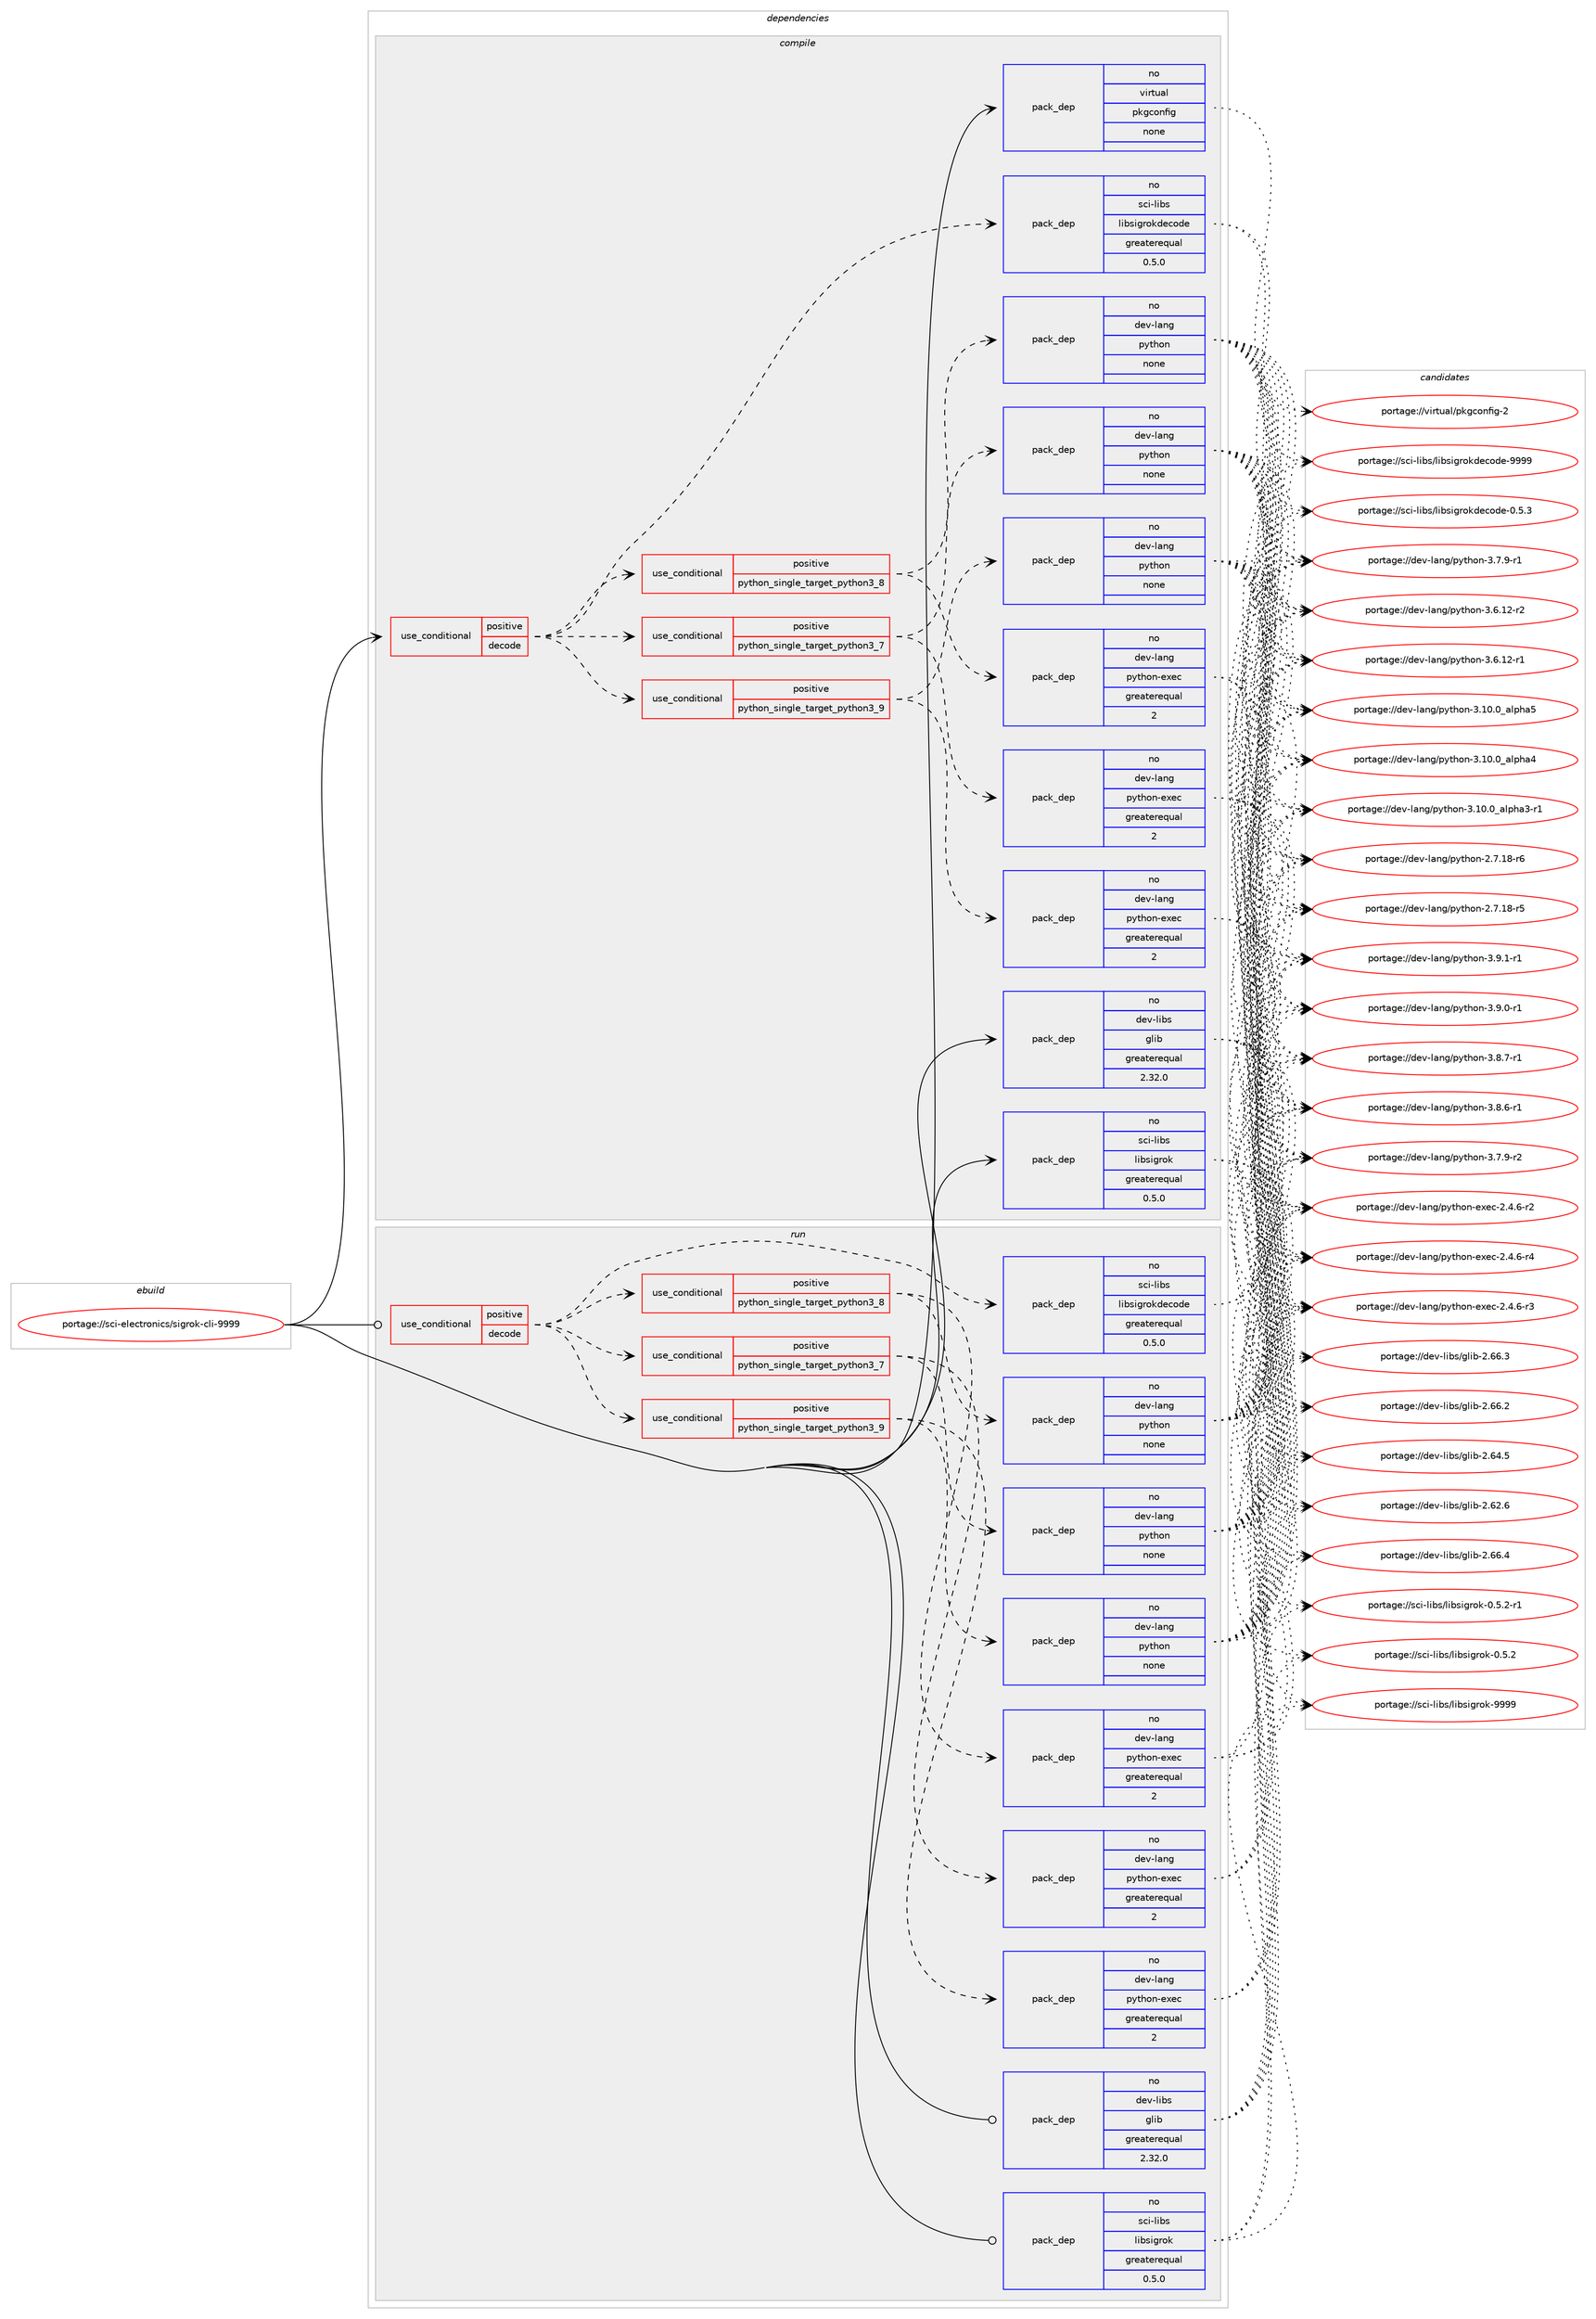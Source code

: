 digraph prolog {

# *************
# Graph options
# *************

newrank=true;
concentrate=true;
compound=true;
graph [rankdir=LR,fontname=Helvetica,fontsize=10,ranksep=1.5];#, ranksep=2.5, nodesep=0.2];
edge  [arrowhead=vee];
node  [fontname=Helvetica,fontsize=10];

# **********
# The ebuild
# **********

subgraph cluster_leftcol {
color=gray;
rank=same;
label=<<i>ebuild</i>>;
id [label="portage://sci-electronics/sigrok-cli-9999", color=red, width=4, href="../sci-electronics/sigrok-cli-9999.svg"];
}

# ****************
# The dependencies
# ****************

subgraph cluster_midcol {
color=gray;
label=<<i>dependencies</i>>;
subgraph cluster_compile {
fillcolor="#eeeeee";
style=filled;
label=<<i>compile</i>>;
subgraph cond4610 {
dependency14470 [label=<<TABLE BORDER="0" CELLBORDER="1" CELLSPACING="0" CELLPADDING="4"><TR><TD ROWSPAN="3" CELLPADDING="10">use_conditional</TD></TR><TR><TD>positive</TD></TR><TR><TD>decode</TD></TR></TABLE>>, shape=none, color=red];
subgraph pack9734 {
dependency14471 [label=<<TABLE BORDER="0" CELLBORDER="1" CELLSPACING="0" CELLPADDING="4" WIDTH="220"><TR><TD ROWSPAN="6" CELLPADDING="30">pack_dep</TD></TR><TR><TD WIDTH="110">no</TD></TR><TR><TD>sci-libs</TD></TR><TR><TD>libsigrokdecode</TD></TR><TR><TD>greaterequal</TD></TR><TR><TD>0.5.0</TD></TR></TABLE>>, shape=none, color=blue];
}
dependency14470:e -> dependency14471:w [weight=20,style="dashed",arrowhead="vee"];
subgraph cond4611 {
dependency14472 [label=<<TABLE BORDER="0" CELLBORDER="1" CELLSPACING="0" CELLPADDING="4"><TR><TD ROWSPAN="3" CELLPADDING="10">use_conditional</TD></TR><TR><TD>positive</TD></TR><TR><TD>python_single_target_python3_7</TD></TR></TABLE>>, shape=none, color=red];
subgraph pack9735 {
dependency14473 [label=<<TABLE BORDER="0" CELLBORDER="1" CELLSPACING="0" CELLPADDING="4" WIDTH="220"><TR><TD ROWSPAN="6" CELLPADDING="30">pack_dep</TD></TR><TR><TD WIDTH="110">no</TD></TR><TR><TD>dev-lang</TD></TR><TR><TD>python</TD></TR><TR><TD>none</TD></TR><TR><TD></TD></TR></TABLE>>, shape=none, color=blue];
}
dependency14472:e -> dependency14473:w [weight=20,style="dashed",arrowhead="vee"];
subgraph pack9736 {
dependency14474 [label=<<TABLE BORDER="0" CELLBORDER="1" CELLSPACING="0" CELLPADDING="4" WIDTH="220"><TR><TD ROWSPAN="6" CELLPADDING="30">pack_dep</TD></TR><TR><TD WIDTH="110">no</TD></TR><TR><TD>dev-lang</TD></TR><TR><TD>python-exec</TD></TR><TR><TD>greaterequal</TD></TR><TR><TD>2</TD></TR></TABLE>>, shape=none, color=blue];
}
dependency14472:e -> dependency14474:w [weight=20,style="dashed",arrowhead="vee"];
}
dependency14470:e -> dependency14472:w [weight=20,style="dashed",arrowhead="vee"];
subgraph cond4612 {
dependency14475 [label=<<TABLE BORDER="0" CELLBORDER="1" CELLSPACING="0" CELLPADDING="4"><TR><TD ROWSPAN="3" CELLPADDING="10">use_conditional</TD></TR><TR><TD>positive</TD></TR><TR><TD>python_single_target_python3_8</TD></TR></TABLE>>, shape=none, color=red];
subgraph pack9737 {
dependency14476 [label=<<TABLE BORDER="0" CELLBORDER="1" CELLSPACING="0" CELLPADDING="4" WIDTH="220"><TR><TD ROWSPAN="6" CELLPADDING="30">pack_dep</TD></TR><TR><TD WIDTH="110">no</TD></TR><TR><TD>dev-lang</TD></TR><TR><TD>python</TD></TR><TR><TD>none</TD></TR><TR><TD></TD></TR></TABLE>>, shape=none, color=blue];
}
dependency14475:e -> dependency14476:w [weight=20,style="dashed",arrowhead="vee"];
subgraph pack9738 {
dependency14477 [label=<<TABLE BORDER="0" CELLBORDER="1" CELLSPACING="0" CELLPADDING="4" WIDTH="220"><TR><TD ROWSPAN="6" CELLPADDING="30">pack_dep</TD></TR><TR><TD WIDTH="110">no</TD></TR><TR><TD>dev-lang</TD></TR><TR><TD>python-exec</TD></TR><TR><TD>greaterequal</TD></TR><TR><TD>2</TD></TR></TABLE>>, shape=none, color=blue];
}
dependency14475:e -> dependency14477:w [weight=20,style="dashed",arrowhead="vee"];
}
dependency14470:e -> dependency14475:w [weight=20,style="dashed",arrowhead="vee"];
subgraph cond4613 {
dependency14478 [label=<<TABLE BORDER="0" CELLBORDER="1" CELLSPACING="0" CELLPADDING="4"><TR><TD ROWSPAN="3" CELLPADDING="10">use_conditional</TD></TR><TR><TD>positive</TD></TR><TR><TD>python_single_target_python3_9</TD></TR></TABLE>>, shape=none, color=red];
subgraph pack9739 {
dependency14479 [label=<<TABLE BORDER="0" CELLBORDER="1" CELLSPACING="0" CELLPADDING="4" WIDTH="220"><TR><TD ROWSPAN="6" CELLPADDING="30">pack_dep</TD></TR><TR><TD WIDTH="110">no</TD></TR><TR><TD>dev-lang</TD></TR><TR><TD>python</TD></TR><TR><TD>none</TD></TR><TR><TD></TD></TR></TABLE>>, shape=none, color=blue];
}
dependency14478:e -> dependency14479:w [weight=20,style="dashed",arrowhead="vee"];
subgraph pack9740 {
dependency14480 [label=<<TABLE BORDER="0" CELLBORDER="1" CELLSPACING="0" CELLPADDING="4" WIDTH="220"><TR><TD ROWSPAN="6" CELLPADDING="30">pack_dep</TD></TR><TR><TD WIDTH="110">no</TD></TR><TR><TD>dev-lang</TD></TR><TR><TD>python-exec</TD></TR><TR><TD>greaterequal</TD></TR><TR><TD>2</TD></TR></TABLE>>, shape=none, color=blue];
}
dependency14478:e -> dependency14480:w [weight=20,style="dashed",arrowhead="vee"];
}
dependency14470:e -> dependency14478:w [weight=20,style="dashed",arrowhead="vee"];
}
id:e -> dependency14470:w [weight=20,style="solid",arrowhead="vee"];
subgraph pack9741 {
dependency14481 [label=<<TABLE BORDER="0" CELLBORDER="1" CELLSPACING="0" CELLPADDING="4" WIDTH="220"><TR><TD ROWSPAN="6" CELLPADDING="30">pack_dep</TD></TR><TR><TD WIDTH="110">no</TD></TR><TR><TD>dev-libs</TD></TR><TR><TD>glib</TD></TR><TR><TD>greaterequal</TD></TR><TR><TD>2.32.0</TD></TR></TABLE>>, shape=none, color=blue];
}
id:e -> dependency14481:w [weight=20,style="solid",arrowhead="vee"];
subgraph pack9742 {
dependency14482 [label=<<TABLE BORDER="0" CELLBORDER="1" CELLSPACING="0" CELLPADDING="4" WIDTH="220"><TR><TD ROWSPAN="6" CELLPADDING="30">pack_dep</TD></TR><TR><TD WIDTH="110">no</TD></TR><TR><TD>sci-libs</TD></TR><TR><TD>libsigrok</TD></TR><TR><TD>greaterequal</TD></TR><TR><TD>0.5.0</TD></TR></TABLE>>, shape=none, color=blue];
}
id:e -> dependency14482:w [weight=20,style="solid",arrowhead="vee"];
subgraph pack9743 {
dependency14483 [label=<<TABLE BORDER="0" CELLBORDER="1" CELLSPACING="0" CELLPADDING="4" WIDTH="220"><TR><TD ROWSPAN="6" CELLPADDING="30">pack_dep</TD></TR><TR><TD WIDTH="110">no</TD></TR><TR><TD>virtual</TD></TR><TR><TD>pkgconfig</TD></TR><TR><TD>none</TD></TR><TR><TD></TD></TR></TABLE>>, shape=none, color=blue];
}
id:e -> dependency14483:w [weight=20,style="solid",arrowhead="vee"];
}
subgraph cluster_compileandrun {
fillcolor="#eeeeee";
style=filled;
label=<<i>compile and run</i>>;
}
subgraph cluster_run {
fillcolor="#eeeeee";
style=filled;
label=<<i>run</i>>;
subgraph cond4614 {
dependency14484 [label=<<TABLE BORDER="0" CELLBORDER="1" CELLSPACING="0" CELLPADDING="4"><TR><TD ROWSPAN="3" CELLPADDING="10">use_conditional</TD></TR><TR><TD>positive</TD></TR><TR><TD>decode</TD></TR></TABLE>>, shape=none, color=red];
subgraph pack9744 {
dependency14485 [label=<<TABLE BORDER="0" CELLBORDER="1" CELLSPACING="0" CELLPADDING="4" WIDTH="220"><TR><TD ROWSPAN="6" CELLPADDING="30">pack_dep</TD></TR><TR><TD WIDTH="110">no</TD></TR><TR><TD>sci-libs</TD></TR><TR><TD>libsigrokdecode</TD></TR><TR><TD>greaterequal</TD></TR><TR><TD>0.5.0</TD></TR></TABLE>>, shape=none, color=blue];
}
dependency14484:e -> dependency14485:w [weight=20,style="dashed",arrowhead="vee"];
subgraph cond4615 {
dependency14486 [label=<<TABLE BORDER="0" CELLBORDER="1" CELLSPACING="0" CELLPADDING="4"><TR><TD ROWSPAN="3" CELLPADDING="10">use_conditional</TD></TR><TR><TD>positive</TD></TR><TR><TD>python_single_target_python3_7</TD></TR></TABLE>>, shape=none, color=red];
subgraph pack9745 {
dependency14487 [label=<<TABLE BORDER="0" CELLBORDER="1" CELLSPACING="0" CELLPADDING="4" WIDTH="220"><TR><TD ROWSPAN="6" CELLPADDING="30">pack_dep</TD></TR><TR><TD WIDTH="110">no</TD></TR><TR><TD>dev-lang</TD></TR><TR><TD>python</TD></TR><TR><TD>none</TD></TR><TR><TD></TD></TR></TABLE>>, shape=none, color=blue];
}
dependency14486:e -> dependency14487:w [weight=20,style="dashed",arrowhead="vee"];
subgraph pack9746 {
dependency14488 [label=<<TABLE BORDER="0" CELLBORDER="1" CELLSPACING="0" CELLPADDING="4" WIDTH="220"><TR><TD ROWSPAN="6" CELLPADDING="30">pack_dep</TD></TR><TR><TD WIDTH="110">no</TD></TR><TR><TD>dev-lang</TD></TR><TR><TD>python-exec</TD></TR><TR><TD>greaterequal</TD></TR><TR><TD>2</TD></TR></TABLE>>, shape=none, color=blue];
}
dependency14486:e -> dependency14488:w [weight=20,style="dashed",arrowhead="vee"];
}
dependency14484:e -> dependency14486:w [weight=20,style="dashed",arrowhead="vee"];
subgraph cond4616 {
dependency14489 [label=<<TABLE BORDER="0" CELLBORDER="1" CELLSPACING="0" CELLPADDING="4"><TR><TD ROWSPAN="3" CELLPADDING="10">use_conditional</TD></TR><TR><TD>positive</TD></TR><TR><TD>python_single_target_python3_8</TD></TR></TABLE>>, shape=none, color=red];
subgraph pack9747 {
dependency14490 [label=<<TABLE BORDER="0" CELLBORDER="1" CELLSPACING="0" CELLPADDING="4" WIDTH="220"><TR><TD ROWSPAN="6" CELLPADDING="30">pack_dep</TD></TR><TR><TD WIDTH="110">no</TD></TR><TR><TD>dev-lang</TD></TR><TR><TD>python</TD></TR><TR><TD>none</TD></TR><TR><TD></TD></TR></TABLE>>, shape=none, color=blue];
}
dependency14489:e -> dependency14490:w [weight=20,style="dashed",arrowhead="vee"];
subgraph pack9748 {
dependency14491 [label=<<TABLE BORDER="0" CELLBORDER="1" CELLSPACING="0" CELLPADDING="4" WIDTH="220"><TR><TD ROWSPAN="6" CELLPADDING="30">pack_dep</TD></TR><TR><TD WIDTH="110">no</TD></TR><TR><TD>dev-lang</TD></TR><TR><TD>python-exec</TD></TR><TR><TD>greaterequal</TD></TR><TR><TD>2</TD></TR></TABLE>>, shape=none, color=blue];
}
dependency14489:e -> dependency14491:w [weight=20,style="dashed",arrowhead="vee"];
}
dependency14484:e -> dependency14489:w [weight=20,style="dashed",arrowhead="vee"];
subgraph cond4617 {
dependency14492 [label=<<TABLE BORDER="0" CELLBORDER="1" CELLSPACING="0" CELLPADDING="4"><TR><TD ROWSPAN="3" CELLPADDING="10">use_conditional</TD></TR><TR><TD>positive</TD></TR><TR><TD>python_single_target_python3_9</TD></TR></TABLE>>, shape=none, color=red];
subgraph pack9749 {
dependency14493 [label=<<TABLE BORDER="0" CELLBORDER="1" CELLSPACING="0" CELLPADDING="4" WIDTH="220"><TR><TD ROWSPAN="6" CELLPADDING="30">pack_dep</TD></TR><TR><TD WIDTH="110">no</TD></TR><TR><TD>dev-lang</TD></TR><TR><TD>python</TD></TR><TR><TD>none</TD></TR><TR><TD></TD></TR></TABLE>>, shape=none, color=blue];
}
dependency14492:e -> dependency14493:w [weight=20,style="dashed",arrowhead="vee"];
subgraph pack9750 {
dependency14494 [label=<<TABLE BORDER="0" CELLBORDER="1" CELLSPACING="0" CELLPADDING="4" WIDTH="220"><TR><TD ROWSPAN="6" CELLPADDING="30">pack_dep</TD></TR><TR><TD WIDTH="110">no</TD></TR><TR><TD>dev-lang</TD></TR><TR><TD>python-exec</TD></TR><TR><TD>greaterequal</TD></TR><TR><TD>2</TD></TR></TABLE>>, shape=none, color=blue];
}
dependency14492:e -> dependency14494:w [weight=20,style="dashed",arrowhead="vee"];
}
dependency14484:e -> dependency14492:w [weight=20,style="dashed",arrowhead="vee"];
}
id:e -> dependency14484:w [weight=20,style="solid",arrowhead="odot"];
subgraph pack9751 {
dependency14495 [label=<<TABLE BORDER="0" CELLBORDER="1" CELLSPACING="0" CELLPADDING="4" WIDTH="220"><TR><TD ROWSPAN="6" CELLPADDING="30">pack_dep</TD></TR><TR><TD WIDTH="110">no</TD></TR><TR><TD>dev-libs</TD></TR><TR><TD>glib</TD></TR><TR><TD>greaterequal</TD></TR><TR><TD>2.32.0</TD></TR></TABLE>>, shape=none, color=blue];
}
id:e -> dependency14495:w [weight=20,style="solid",arrowhead="odot"];
subgraph pack9752 {
dependency14496 [label=<<TABLE BORDER="0" CELLBORDER="1" CELLSPACING="0" CELLPADDING="4" WIDTH="220"><TR><TD ROWSPAN="6" CELLPADDING="30">pack_dep</TD></TR><TR><TD WIDTH="110">no</TD></TR><TR><TD>sci-libs</TD></TR><TR><TD>libsigrok</TD></TR><TR><TD>greaterequal</TD></TR><TR><TD>0.5.0</TD></TR></TABLE>>, shape=none, color=blue];
}
id:e -> dependency14496:w [weight=20,style="solid",arrowhead="odot"];
}
}

# **************
# The candidates
# **************

subgraph cluster_choices {
rank=same;
color=gray;
label=<<i>candidates</i>>;

subgraph choice9734 {
color=black;
nodesep=1;
choice1159910545108105981154710810598115105103114111107100101991111001014557575757 [label="portage://sci-libs/libsigrokdecode-9999", color=red, width=4,href="../sci-libs/libsigrokdecode-9999.svg"];
choice115991054510810598115471081059811510510311411110710010199111100101454846534651 [label="portage://sci-libs/libsigrokdecode-0.5.3", color=red, width=4,href="../sci-libs/libsigrokdecode-0.5.3.svg"];
dependency14471:e -> choice1159910545108105981154710810598115105103114111107100101991111001014557575757:w [style=dotted,weight="100"];
dependency14471:e -> choice115991054510810598115471081059811510510311411110710010199111100101454846534651:w [style=dotted,weight="100"];
}
subgraph choice9735 {
color=black;
nodesep=1;
choice1001011184510897110103471121211161041111104551465746494511449 [label="portage://dev-lang/python-3.9.1-r1", color=red, width=4,href="../dev-lang/python-3.9.1-r1.svg"];
choice1001011184510897110103471121211161041111104551465746484511449 [label="portage://dev-lang/python-3.9.0-r1", color=red, width=4,href="../dev-lang/python-3.9.0-r1.svg"];
choice1001011184510897110103471121211161041111104551465646554511449 [label="portage://dev-lang/python-3.8.7-r1", color=red, width=4,href="../dev-lang/python-3.8.7-r1.svg"];
choice1001011184510897110103471121211161041111104551465646544511449 [label="portage://dev-lang/python-3.8.6-r1", color=red, width=4,href="../dev-lang/python-3.8.6-r1.svg"];
choice1001011184510897110103471121211161041111104551465546574511450 [label="portage://dev-lang/python-3.7.9-r2", color=red, width=4,href="../dev-lang/python-3.7.9-r2.svg"];
choice1001011184510897110103471121211161041111104551465546574511449 [label="portage://dev-lang/python-3.7.9-r1", color=red, width=4,href="../dev-lang/python-3.7.9-r1.svg"];
choice100101118451089711010347112121116104111110455146544649504511450 [label="portage://dev-lang/python-3.6.12-r2", color=red, width=4,href="../dev-lang/python-3.6.12-r2.svg"];
choice100101118451089711010347112121116104111110455146544649504511449 [label="portage://dev-lang/python-3.6.12-r1", color=red, width=4,href="../dev-lang/python-3.6.12-r1.svg"];
choice1001011184510897110103471121211161041111104551464948464895971081121049753 [label="portage://dev-lang/python-3.10.0_alpha5", color=red, width=4,href="../dev-lang/python-3.10.0_alpha5.svg"];
choice1001011184510897110103471121211161041111104551464948464895971081121049752 [label="portage://dev-lang/python-3.10.0_alpha4", color=red, width=4,href="../dev-lang/python-3.10.0_alpha4.svg"];
choice10010111845108971101034711212111610411111045514649484648959710811210497514511449 [label="portage://dev-lang/python-3.10.0_alpha3-r1", color=red, width=4,href="../dev-lang/python-3.10.0_alpha3-r1.svg"];
choice100101118451089711010347112121116104111110455046554649564511454 [label="portage://dev-lang/python-2.7.18-r6", color=red, width=4,href="../dev-lang/python-2.7.18-r6.svg"];
choice100101118451089711010347112121116104111110455046554649564511453 [label="portage://dev-lang/python-2.7.18-r5", color=red, width=4,href="../dev-lang/python-2.7.18-r5.svg"];
dependency14473:e -> choice1001011184510897110103471121211161041111104551465746494511449:w [style=dotted,weight="100"];
dependency14473:e -> choice1001011184510897110103471121211161041111104551465746484511449:w [style=dotted,weight="100"];
dependency14473:e -> choice1001011184510897110103471121211161041111104551465646554511449:w [style=dotted,weight="100"];
dependency14473:e -> choice1001011184510897110103471121211161041111104551465646544511449:w [style=dotted,weight="100"];
dependency14473:e -> choice1001011184510897110103471121211161041111104551465546574511450:w [style=dotted,weight="100"];
dependency14473:e -> choice1001011184510897110103471121211161041111104551465546574511449:w [style=dotted,weight="100"];
dependency14473:e -> choice100101118451089711010347112121116104111110455146544649504511450:w [style=dotted,weight="100"];
dependency14473:e -> choice100101118451089711010347112121116104111110455146544649504511449:w [style=dotted,weight="100"];
dependency14473:e -> choice1001011184510897110103471121211161041111104551464948464895971081121049753:w [style=dotted,weight="100"];
dependency14473:e -> choice1001011184510897110103471121211161041111104551464948464895971081121049752:w [style=dotted,weight="100"];
dependency14473:e -> choice10010111845108971101034711212111610411111045514649484648959710811210497514511449:w [style=dotted,weight="100"];
dependency14473:e -> choice100101118451089711010347112121116104111110455046554649564511454:w [style=dotted,weight="100"];
dependency14473:e -> choice100101118451089711010347112121116104111110455046554649564511453:w [style=dotted,weight="100"];
}
subgraph choice9736 {
color=black;
nodesep=1;
choice10010111845108971101034711212111610411111045101120101994550465246544511452 [label="portage://dev-lang/python-exec-2.4.6-r4", color=red, width=4,href="../dev-lang/python-exec-2.4.6-r4.svg"];
choice10010111845108971101034711212111610411111045101120101994550465246544511451 [label="portage://dev-lang/python-exec-2.4.6-r3", color=red, width=4,href="../dev-lang/python-exec-2.4.6-r3.svg"];
choice10010111845108971101034711212111610411111045101120101994550465246544511450 [label="portage://dev-lang/python-exec-2.4.6-r2", color=red, width=4,href="../dev-lang/python-exec-2.4.6-r2.svg"];
dependency14474:e -> choice10010111845108971101034711212111610411111045101120101994550465246544511452:w [style=dotted,weight="100"];
dependency14474:e -> choice10010111845108971101034711212111610411111045101120101994550465246544511451:w [style=dotted,weight="100"];
dependency14474:e -> choice10010111845108971101034711212111610411111045101120101994550465246544511450:w [style=dotted,weight="100"];
}
subgraph choice9737 {
color=black;
nodesep=1;
choice1001011184510897110103471121211161041111104551465746494511449 [label="portage://dev-lang/python-3.9.1-r1", color=red, width=4,href="../dev-lang/python-3.9.1-r1.svg"];
choice1001011184510897110103471121211161041111104551465746484511449 [label="portage://dev-lang/python-3.9.0-r1", color=red, width=4,href="../dev-lang/python-3.9.0-r1.svg"];
choice1001011184510897110103471121211161041111104551465646554511449 [label="portage://dev-lang/python-3.8.7-r1", color=red, width=4,href="../dev-lang/python-3.8.7-r1.svg"];
choice1001011184510897110103471121211161041111104551465646544511449 [label="portage://dev-lang/python-3.8.6-r1", color=red, width=4,href="../dev-lang/python-3.8.6-r1.svg"];
choice1001011184510897110103471121211161041111104551465546574511450 [label="portage://dev-lang/python-3.7.9-r2", color=red, width=4,href="../dev-lang/python-3.7.9-r2.svg"];
choice1001011184510897110103471121211161041111104551465546574511449 [label="portage://dev-lang/python-3.7.9-r1", color=red, width=4,href="../dev-lang/python-3.7.9-r1.svg"];
choice100101118451089711010347112121116104111110455146544649504511450 [label="portage://dev-lang/python-3.6.12-r2", color=red, width=4,href="../dev-lang/python-3.6.12-r2.svg"];
choice100101118451089711010347112121116104111110455146544649504511449 [label="portage://dev-lang/python-3.6.12-r1", color=red, width=4,href="../dev-lang/python-3.6.12-r1.svg"];
choice1001011184510897110103471121211161041111104551464948464895971081121049753 [label="portage://dev-lang/python-3.10.0_alpha5", color=red, width=4,href="../dev-lang/python-3.10.0_alpha5.svg"];
choice1001011184510897110103471121211161041111104551464948464895971081121049752 [label="portage://dev-lang/python-3.10.0_alpha4", color=red, width=4,href="../dev-lang/python-3.10.0_alpha4.svg"];
choice10010111845108971101034711212111610411111045514649484648959710811210497514511449 [label="portage://dev-lang/python-3.10.0_alpha3-r1", color=red, width=4,href="../dev-lang/python-3.10.0_alpha3-r1.svg"];
choice100101118451089711010347112121116104111110455046554649564511454 [label="portage://dev-lang/python-2.7.18-r6", color=red, width=4,href="../dev-lang/python-2.7.18-r6.svg"];
choice100101118451089711010347112121116104111110455046554649564511453 [label="portage://dev-lang/python-2.7.18-r5", color=red, width=4,href="../dev-lang/python-2.7.18-r5.svg"];
dependency14476:e -> choice1001011184510897110103471121211161041111104551465746494511449:w [style=dotted,weight="100"];
dependency14476:e -> choice1001011184510897110103471121211161041111104551465746484511449:w [style=dotted,weight="100"];
dependency14476:e -> choice1001011184510897110103471121211161041111104551465646554511449:w [style=dotted,weight="100"];
dependency14476:e -> choice1001011184510897110103471121211161041111104551465646544511449:w [style=dotted,weight="100"];
dependency14476:e -> choice1001011184510897110103471121211161041111104551465546574511450:w [style=dotted,weight="100"];
dependency14476:e -> choice1001011184510897110103471121211161041111104551465546574511449:w [style=dotted,weight="100"];
dependency14476:e -> choice100101118451089711010347112121116104111110455146544649504511450:w [style=dotted,weight="100"];
dependency14476:e -> choice100101118451089711010347112121116104111110455146544649504511449:w [style=dotted,weight="100"];
dependency14476:e -> choice1001011184510897110103471121211161041111104551464948464895971081121049753:w [style=dotted,weight="100"];
dependency14476:e -> choice1001011184510897110103471121211161041111104551464948464895971081121049752:w [style=dotted,weight="100"];
dependency14476:e -> choice10010111845108971101034711212111610411111045514649484648959710811210497514511449:w [style=dotted,weight="100"];
dependency14476:e -> choice100101118451089711010347112121116104111110455046554649564511454:w [style=dotted,weight="100"];
dependency14476:e -> choice100101118451089711010347112121116104111110455046554649564511453:w [style=dotted,weight="100"];
}
subgraph choice9738 {
color=black;
nodesep=1;
choice10010111845108971101034711212111610411111045101120101994550465246544511452 [label="portage://dev-lang/python-exec-2.4.6-r4", color=red, width=4,href="../dev-lang/python-exec-2.4.6-r4.svg"];
choice10010111845108971101034711212111610411111045101120101994550465246544511451 [label="portage://dev-lang/python-exec-2.4.6-r3", color=red, width=4,href="../dev-lang/python-exec-2.4.6-r3.svg"];
choice10010111845108971101034711212111610411111045101120101994550465246544511450 [label="portage://dev-lang/python-exec-2.4.6-r2", color=red, width=4,href="../dev-lang/python-exec-2.4.6-r2.svg"];
dependency14477:e -> choice10010111845108971101034711212111610411111045101120101994550465246544511452:w [style=dotted,weight="100"];
dependency14477:e -> choice10010111845108971101034711212111610411111045101120101994550465246544511451:w [style=dotted,weight="100"];
dependency14477:e -> choice10010111845108971101034711212111610411111045101120101994550465246544511450:w [style=dotted,weight="100"];
}
subgraph choice9739 {
color=black;
nodesep=1;
choice1001011184510897110103471121211161041111104551465746494511449 [label="portage://dev-lang/python-3.9.1-r1", color=red, width=4,href="../dev-lang/python-3.9.1-r1.svg"];
choice1001011184510897110103471121211161041111104551465746484511449 [label="portage://dev-lang/python-3.9.0-r1", color=red, width=4,href="../dev-lang/python-3.9.0-r1.svg"];
choice1001011184510897110103471121211161041111104551465646554511449 [label="portage://dev-lang/python-3.8.7-r1", color=red, width=4,href="../dev-lang/python-3.8.7-r1.svg"];
choice1001011184510897110103471121211161041111104551465646544511449 [label="portage://dev-lang/python-3.8.6-r1", color=red, width=4,href="../dev-lang/python-3.8.6-r1.svg"];
choice1001011184510897110103471121211161041111104551465546574511450 [label="portage://dev-lang/python-3.7.9-r2", color=red, width=4,href="../dev-lang/python-3.7.9-r2.svg"];
choice1001011184510897110103471121211161041111104551465546574511449 [label="portage://dev-lang/python-3.7.9-r1", color=red, width=4,href="../dev-lang/python-3.7.9-r1.svg"];
choice100101118451089711010347112121116104111110455146544649504511450 [label="portage://dev-lang/python-3.6.12-r2", color=red, width=4,href="../dev-lang/python-3.6.12-r2.svg"];
choice100101118451089711010347112121116104111110455146544649504511449 [label="portage://dev-lang/python-3.6.12-r1", color=red, width=4,href="../dev-lang/python-3.6.12-r1.svg"];
choice1001011184510897110103471121211161041111104551464948464895971081121049753 [label="portage://dev-lang/python-3.10.0_alpha5", color=red, width=4,href="../dev-lang/python-3.10.0_alpha5.svg"];
choice1001011184510897110103471121211161041111104551464948464895971081121049752 [label="portage://dev-lang/python-3.10.0_alpha4", color=red, width=4,href="../dev-lang/python-3.10.0_alpha4.svg"];
choice10010111845108971101034711212111610411111045514649484648959710811210497514511449 [label="portage://dev-lang/python-3.10.0_alpha3-r1", color=red, width=4,href="../dev-lang/python-3.10.0_alpha3-r1.svg"];
choice100101118451089711010347112121116104111110455046554649564511454 [label="portage://dev-lang/python-2.7.18-r6", color=red, width=4,href="../dev-lang/python-2.7.18-r6.svg"];
choice100101118451089711010347112121116104111110455046554649564511453 [label="portage://dev-lang/python-2.7.18-r5", color=red, width=4,href="../dev-lang/python-2.7.18-r5.svg"];
dependency14479:e -> choice1001011184510897110103471121211161041111104551465746494511449:w [style=dotted,weight="100"];
dependency14479:e -> choice1001011184510897110103471121211161041111104551465746484511449:w [style=dotted,weight="100"];
dependency14479:e -> choice1001011184510897110103471121211161041111104551465646554511449:w [style=dotted,weight="100"];
dependency14479:e -> choice1001011184510897110103471121211161041111104551465646544511449:w [style=dotted,weight="100"];
dependency14479:e -> choice1001011184510897110103471121211161041111104551465546574511450:w [style=dotted,weight="100"];
dependency14479:e -> choice1001011184510897110103471121211161041111104551465546574511449:w [style=dotted,weight="100"];
dependency14479:e -> choice100101118451089711010347112121116104111110455146544649504511450:w [style=dotted,weight="100"];
dependency14479:e -> choice100101118451089711010347112121116104111110455146544649504511449:w [style=dotted,weight="100"];
dependency14479:e -> choice1001011184510897110103471121211161041111104551464948464895971081121049753:w [style=dotted,weight="100"];
dependency14479:e -> choice1001011184510897110103471121211161041111104551464948464895971081121049752:w [style=dotted,weight="100"];
dependency14479:e -> choice10010111845108971101034711212111610411111045514649484648959710811210497514511449:w [style=dotted,weight="100"];
dependency14479:e -> choice100101118451089711010347112121116104111110455046554649564511454:w [style=dotted,weight="100"];
dependency14479:e -> choice100101118451089711010347112121116104111110455046554649564511453:w [style=dotted,weight="100"];
}
subgraph choice9740 {
color=black;
nodesep=1;
choice10010111845108971101034711212111610411111045101120101994550465246544511452 [label="portage://dev-lang/python-exec-2.4.6-r4", color=red, width=4,href="../dev-lang/python-exec-2.4.6-r4.svg"];
choice10010111845108971101034711212111610411111045101120101994550465246544511451 [label="portage://dev-lang/python-exec-2.4.6-r3", color=red, width=4,href="../dev-lang/python-exec-2.4.6-r3.svg"];
choice10010111845108971101034711212111610411111045101120101994550465246544511450 [label="portage://dev-lang/python-exec-2.4.6-r2", color=red, width=4,href="../dev-lang/python-exec-2.4.6-r2.svg"];
dependency14480:e -> choice10010111845108971101034711212111610411111045101120101994550465246544511452:w [style=dotted,weight="100"];
dependency14480:e -> choice10010111845108971101034711212111610411111045101120101994550465246544511451:w [style=dotted,weight="100"];
dependency14480:e -> choice10010111845108971101034711212111610411111045101120101994550465246544511450:w [style=dotted,weight="100"];
}
subgraph choice9741 {
color=black;
nodesep=1;
choice1001011184510810598115471031081059845504654544652 [label="portage://dev-libs/glib-2.66.4", color=red, width=4,href="../dev-libs/glib-2.66.4.svg"];
choice1001011184510810598115471031081059845504654544651 [label="portage://dev-libs/glib-2.66.3", color=red, width=4,href="../dev-libs/glib-2.66.3.svg"];
choice1001011184510810598115471031081059845504654544650 [label="portage://dev-libs/glib-2.66.2", color=red, width=4,href="../dev-libs/glib-2.66.2.svg"];
choice1001011184510810598115471031081059845504654524653 [label="portage://dev-libs/glib-2.64.5", color=red, width=4,href="../dev-libs/glib-2.64.5.svg"];
choice1001011184510810598115471031081059845504654504654 [label="portage://dev-libs/glib-2.62.6", color=red, width=4,href="../dev-libs/glib-2.62.6.svg"];
dependency14481:e -> choice1001011184510810598115471031081059845504654544652:w [style=dotted,weight="100"];
dependency14481:e -> choice1001011184510810598115471031081059845504654544651:w [style=dotted,weight="100"];
dependency14481:e -> choice1001011184510810598115471031081059845504654544650:w [style=dotted,weight="100"];
dependency14481:e -> choice1001011184510810598115471031081059845504654524653:w [style=dotted,weight="100"];
dependency14481:e -> choice1001011184510810598115471031081059845504654504654:w [style=dotted,weight="100"];
}
subgraph choice9742 {
color=black;
nodesep=1;
choice11599105451081059811547108105981151051031141111074557575757 [label="portage://sci-libs/libsigrok-9999", color=red, width=4,href="../sci-libs/libsigrok-9999.svg"];
choice11599105451081059811547108105981151051031141111074548465346504511449 [label="portage://sci-libs/libsigrok-0.5.2-r1", color=red, width=4,href="../sci-libs/libsigrok-0.5.2-r1.svg"];
choice1159910545108105981154710810598115105103114111107454846534650 [label="portage://sci-libs/libsigrok-0.5.2", color=red, width=4,href="../sci-libs/libsigrok-0.5.2.svg"];
dependency14482:e -> choice11599105451081059811547108105981151051031141111074557575757:w [style=dotted,weight="100"];
dependency14482:e -> choice11599105451081059811547108105981151051031141111074548465346504511449:w [style=dotted,weight="100"];
dependency14482:e -> choice1159910545108105981154710810598115105103114111107454846534650:w [style=dotted,weight="100"];
}
subgraph choice9743 {
color=black;
nodesep=1;
choice1181051141161179710847112107103991111101021051034550 [label="portage://virtual/pkgconfig-2", color=red, width=4,href="../virtual/pkgconfig-2.svg"];
dependency14483:e -> choice1181051141161179710847112107103991111101021051034550:w [style=dotted,weight="100"];
}
subgraph choice9744 {
color=black;
nodesep=1;
choice1159910545108105981154710810598115105103114111107100101991111001014557575757 [label="portage://sci-libs/libsigrokdecode-9999", color=red, width=4,href="../sci-libs/libsigrokdecode-9999.svg"];
choice115991054510810598115471081059811510510311411110710010199111100101454846534651 [label="portage://sci-libs/libsigrokdecode-0.5.3", color=red, width=4,href="../sci-libs/libsigrokdecode-0.5.3.svg"];
dependency14485:e -> choice1159910545108105981154710810598115105103114111107100101991111001014557575757:w [style=dotted,weight="100"];
dependency14485:e -> choice115991054510810598115471081059811510510311411110710010199111100101454846534651:w [style=dotted,weight="100"];
}
subgraph choice9745 {
color=black;
nodesep=1;
choice1001011184510897110103471121211161041111104551465746494511449 [label="portage://dev-lang/python-3.9.1-r1", color=red, width=4,href="../dev-lang/python-3.9.1-r1.svg"];
choice1001011184510897110103471121211161041111104551465746484511449 [label="portage://dev-lang/python-3.9.0-r1", color=red, width=4,href="../dev-lang/python-3.9.0-r1.svg"];
choice1001011184510897110103471121211161041111104551465646554511449 [label="portage://dev-lang/python-3.8.7-r1", color=red, width=4,href="../dev-lang/python-3.8.7-r1.svg"];
choice1001011184510897110103471121211161041111104551465646544511449 [label="portage://dev-lang/python-3.8.6-r1", color=red, width=4,href="../dev-lang/python-3.8.6-r1.svg"];
choice1001011184510897110103471121211161041111104551465546574511450 [label="portage://dev-lang/python-3.7.9-r2", color=red, width=4,href="../dev-lang/python-3.7.9-r2.svg"];
choice1001011184510897110103471121211161041111104551465546574511449 [label="portage://dev-lang/python-3.7.9-r1", color=red, width=4,href="../dev-lang/python-3.7.9-r1.svg"];
choice100101118451089711010347112121116104111110455146544649504511450 [label="portage://dev-lang/python-3.6.12-r2", color=red, width=4,href="../dev-lang/python-3.6.12-r2.svg"];
choice100101118451089711010347112121116104111110455146544649504511449 [label="portage://dev-lang/python-3.6.12-r1", color=red, width=4,href="../dev-lang/python-3.6.12-r1.svg"];
choice1001011184510897110103471121211161041111104551464948464895971081121049753 [label="portage://dev-lang/python-3.10.0_alpha5", color=red, width=4,href="../dev-lang/python-3.10.0_alpha5.svg"];
choice1001011184510897110103471121211161041111104551464948464895971081121049752 [label="portage://dev-lang/python-3.10.0_alpha4", color=red, width=4,href="../dev-lang/python-3.10.0_alpha4.svg"];
choice10010111845108971101034711212111610411111045514649484648959710811210497514511449 [label="portage://dev-lang/python-3.10.0_alpha3-r1", color=red, width=4,href="../dev-lang/python-3.10.0_alpha3-r1.svg"];
choice100101118451089711010347112121116104111110455046554649564511454 [label="portage://dev-lang/python-2.7.18-r6", color=red, width=4,href="../dev-lang/python-2.7.18-r6.svg"];
choice100101118451089711010347112121116104111110455046554649564511453 [label="portage://dev-lang/python-2.7.18-r5", color=red, width=4,href="../dev-lang/python-2.7.18-r5.svg"];
dependency14487:e -> choice1001011184510897110103471121211161041111104551465746494511449:w [style=dotted,weight="100"];
dependency14487:e -> choice1001011184510897110103471121211161041111104551465746484511449:w [style=dotted,weight="100"];
dependency14487:e -> choice1001011184510897110103471121211161041111104551465646554511449:w [style=dotted,weight="100"];
dependency14487:e -> choice1001011184510897110103471121211161041111104551465646544511449:w [style=dotted,weight="100"];
dependency14487:e -> choice1001011184510897110103471121211161041111104551465546574511450:w [style=dotted,weight="100"];
dependency14487:e -> choice1001011184510897110103471121211161041111104551465546574511449:w [style=dotted,weight="100"];
dependency14487:e -> choice100101118451089711010347112121116104111110455146544649504511450:w [style=dotted,weight="100"];
dependency14487:e -> choice100101118451089711010347112121116104111110455146544649504511449:w [style=dotted,weight="100"];
dependency14487:e -> choice1001011184510897110103471121211161041111104551464948464895971081121049753:w [style=dotted,weight="100"];
dependency14487:e -> choice1001011184510897110103471121211161041111104551464948464895971081121049752:w [style=dotted,weight="100"];
dependency14487:e -> choice10010111845108971101034711212111610411111045514649484648959710811210497514511449:w [style=dotted,weight="100"];
dependency14487:e -> choice100101118451089711010347112121116104111110455046554649564511454:w [style=dotted,weight="100"];
dependency14487:e -> choice100101118451089711010347112121116104111110455046554649564511453:w [style=dotted,weight="100"];
}
subgraph choice9746 {
color=black;
nodesep=1;
choice10010111845108971101034711212111610411111045101120101994550465246544511452 [label="portage://dev-lang/python-exec-2.4.6-r4", color=red, width=4,href="../dev-lang/python-exec-2.4.6-r4.svg"];
choice10010111845108971101034711212111610411111045101120101994550465246544511451 [label="portage://dev-lang/python-exec-2.4.6-r3", color=red, width=4,href="../dev-lang/python-exec-2.4.6-r3.svg"];
choice10010111845108971101034711212111610411111045101120101994550465246544511450 [label="portage://dev-lang/python-exec-2.4.6-r2", color=red, width=4,href="../dev-lang/python-exec-2.4.6-r2.svg"];
dependency14488:e -> choice10010111845108971101034711212111610411111045101120101994550465246544511452:w [style=dotted,weight="100"];
dependency14488:e -> choice10010111845108971101034711212111610411111045101120101994550465246544511451:w [style=dotted,weight="100"];
dependency14488:e -> choice10010111845108971101034711212111610411111045101120101994550465246544511450:w [style=dotted,weight="100"];
}
subgraph choice9747 {
color=black;
nodesep=1;
choice1001011184510897110103471121211161041111104551465746494511449 [label="portage://dev-lang/python-3.9.1-r1", color=red, width=4,href="../dev-lang/python-3.9.1-r1.svg"];
choice1001011184510897110103471121211161041111104551465746484511449 [label="portage://dev-lang/python-3.9.0-r1", color=red, width=4,href="../dev-lang/python-3.9.0-r1.svg"];
choice1001011184510897110103471121211161041111104551465646554511449 [label="portage://dev-lang/python-3.8.7-r1", color=red, width=4,href="../dev-lang/python-3.8.7-r1.svg"];
choice1001011184510897110103471121211161041111104551465646544511449 [label="portage://dev-lang/python-3.8.6-r1", color=red, width=4,href="../dev-lang/python-3.8.6-r1.svg"];
choice1001011184510897110103471121211161041111104551465546574511450 [label="portage://dev-lang/python-3.7.9-r2", color=red, width=4,href="../dev-lang/python-3.7.9-r2.svg"];
choice1001011184510897110103471121211161041111104551465546574511449 [label="portage://dev-lang/python-3.7.9-r1", color=red, width=4,href="../dev-lang/python-3.7.9-r1.svg"];
choice100101118451089711010347112121116104111110455146544649504511450 [label="portage://dev-lang/python-3.6.12-r2", color=red, width=4,href="../dev-lang/python-3.6.12-r2.svg"];
choice100101118451089711010347112121116104111110455146544649504511449 [label="portage://dev-lang/python-3.6.12-r1", color=red, width=4,href="../dev-lang/python-3.6.12-r1.svg"];
choice1001011184510897110103471121211161041111104551464948464895971081121049753 [label="portage://dev-lang/python-3.10.0_alpha5", color=red, width=4,href="../dev-lang/python-3.10.0_alpha5.svg"];
choice1001011184510897110103471121211161041111104551464948464895971081121049752 [label="portage://dev-lang/python-3.10.0_alpha4", color=red, width=4,href="../dev-lang/python-3.10.0_alpha4.svg"];
choice10010111845108971101034711212111610411111045514649484648959710811210497514511449 [label="portage://dev-lang/python-3.10.0_alpha3-r1", color=red, width=4,href="../dev-lang/python-3.10.0_alpha3-r1.svg"];
choice100101118451089711010347112121116104111110455046554649564511454 [label="portage://dev-lang/python-2.7.18-r6", color=red, width=4,href="../dev-lang/python-2.7.18-r6.svg"];
choice100101118451089711010347112121116104111110455046554649564511453 [label="portage://dev-lang/python-2.7.18-r5", color=red, width=4,href="../dev-lang/python-2.7.18-r5.svg"];
dependency14490:e -> choice1001011184510897110103471121211161041111104551465746494511449:w [style=dotted,weight="100"];
dependency14490:e -> choice1001011184510897110103471121211161041111104551465746484511449:w [style=dotted,weight="100"];
dependency14490:e -> choice1001011184510897110103471121211161041111104551465646554511449:w [style=dotted,weight="100"];
dependency14490:e -> choice1001011184510897110103471121211161041111104551465646544511449:w [style=dotted,weight="100"];
dependency14490:e -> choice1001011184510897110103471121211161041111104551465546574511450:w [style=dotted,weight="100"];
dependency14490:e -> choice1001011184510897110103471121211161041111104551465546574511449:w [style=dotted,weight="100"];
dependency14490:e -> choice100101118451089711010347112121116104111110455146544649504511450:w [style=dotted,weight="100"];
dependency14490:e -> choice100101118451089711010347112121116104111110455146544649504511449:w [style=dotted,weight="100"];
dependency14490:e -> choice1001011184510897110103471121211161041111104551464948464895971081121049753:w [style=dotted,weight="100"];
dependency14490:e -> choice1001011184510897110103471121211161041111104551464948464895971081121049752:w [style=dotted,weight="100"];
dependency14490:e -> choice10010111845108971101034711212111610411111045514649484648959710811210497514511449:w [style=dotted,weight="100"];
dependency14490:e -> choice100101118451089711010347112121116104111110455046554649564511454:w [style=dotted,weight="100"];
dependency14490:e -> choice100101118451089711010347112121116104111110455046554649564511453:w [style=dotted,weight="100"];
}
subgraph choice9748 {
color=black;
nodesep=1;
choice10010111845108971101034711212111610411111045101120101994550465246544511452 [label="portage://dev-lang/python-exec-2.4.6-r4", color=red, width=4,href="../dev-lang/python-exec-2.4.6-r4.svg"];
choice10010111845108971101034711212111610411111045101120101994550465246544511451 [label="portage://dev-lang/python-exec-2.4.6-r3", color=red, width=4,href="../dev-lang/python-exec-2.4.6-r3.svg"];
choice10010111845108971101034711212111610411111045101120101994550465246544511450 [label="portage://dev-lang/python-exec-2.4.6-r2", color=red, width=4,href="../dev-lang/python-exec-2.4.6-r2.svg"];
dependency14491:e -> choice10010111845108971101034711212111610411111045101120101994550465246544511452:w [style=dotted,weight="100"];
dependency14491:e -> choice10010111845108971101034711212111610411111045101120101994550465246544511451:w [style=dotted,weight="100"];
dependency14491:e -> choice10010111845108971101034711212111610411111045101120101994550465246544511450:w [style=dotted,weight="100"];
}
subgraph choice9749 {
color=black;
nodesep=1;
choice1001011184510897110103471121211161041111104551465746494511449 [label="portage://dev-lang/python-3.9.1-r1", color=red, width=4,href="../dev-lang/python-3.9.1-r1.svg"];
choice1001011184510897110103471121211161041111104551465746484511449 [label="portage://dev-lang/python-3.9.0-r1", color=red, width=4,href="../dev-lang/python-3.9.0-r1.svg"];
choice1001011184510897110103471121211161041111104551465646554511449 [label="portage://dev-lang/python-3.8.7-r1", color=red, width=4,href="../dev-lang/python-3.8.7-r1.svg"];
choice1001011184510897110103471121211161041111104551465646544511449 [label="portage://dev-lang/python-3.8.6-r1", color=red, width=4,href="../dev-lang/python-3.8.6-r1.svg"];
choice1001011184510897110103471121211161041111104551465546574511450 [label="portage://dev-lang/python-3.7.9-r2", color=red, width=4,href="../dev-lang/python-3.7.9-r2.svg"];
choice1001011184510897110103471121211161041111104551465546574511449 [label="portage://dev-lang/python-3.7.9-r1", color=red, width=4,href="../dev-lang/python-3.7.9-r1.svg"];
choice100101118451089711010347112121116104111110455146544649504511450 [label="portage://dev-lang/python-3.6.12-r2", color=red, width=4,href="../dev-lang/python-3.6.12-r2.svg"];
choice100101118451089711010347112121116104111110455146544649504511449 [label="portage://dev-lang/python-3.6.12-r1", color=red, width=4,href="../dev-lang/python-3.6.12-r1.svg"];
choice1001011184510897110103471121211161041111104551464948464895971081121049753 [label="portage://dev-lang/python-3.10.0_alpha5", color=red, width=4,href="../dev-lang/python-3.10.0_alpha5.svg"];
choice1001011184510897110103471121211161041111104551464948464895971081121049752 [label="portage://dev-lang/python-3.10.0_alpha4", color=red, width=4,href="../dev-lang/python-3.10.0_alpha4.svg"];
choice10010111845108971101034711212111610411111045514649484648959710811210497514511449 [label="portage://dev-lang/python-3.10.0_alpha3-r1", color=red, width=4,href="../dev-lang/python-3.10.0_alpha3-r1.svg"];
choice100101118451089711010347112121116104111110455046554649564511454 [label="portage://dev-lang/python-2.7.18-r6", color=red, width=4,href="../dev-lang/python-2.7.18-r6.svg"];
choice100101118451089711010347112121116104111110455046554649564511453 [label="portage://dev-lang/python-2.7.18-r5", color=red, width=4,href="../dev-lang/python-2.7.18-r5.svg"];
dependency14493:e -> choice1001011184510897110103471121211161041111104551465746494511449:w [style=dotted,weight="100"];
dependency14493:e -> choice1001011184510897110103471121211161041111104551465746484511449:w [style=dotted,weight="100"];
dependency14493:e -> choice1001011184510897110103471121211161041111104551465646554511449:w [style=dotted,weight="100"];
dependency14493:e -> choice1001011184510897110103471121211161041111104551465646544511449:w [style=dotted,weight="100"];
dependency14493:e -> choice1001011184510897110103471121211161041111104551465546574511450:w [style=dotted,weight="100"];
dependency14493:e -> choice1001011184510897110103471121211161041111104551465546574511449:w [style=dotted,weight="100"];
dependency14493:e -> choice100101118451089711010347112121116104111110455146544649504511450:w [style=dotted,weight="100"];
dependency14493:e -> choice100101118451089711010347112121116104111110455146544649504511449:w [style=dotted,weight="100"];
dependency14493:e -> choice1001011184510897110103471121211161041111104551464948464895971081121049753:w [style=dotted,weight="100"];
dependency14493:e -> choice1001011184510897110103471121211161041111104551464948464895971081121049752:w [style=dotted,weight="100"];
dependency14493:e -> choice10010111845108971101034711212111610411111045514649484648959710811210497514511449:w [style=dotted,weight="100"];
dependency14493:e -> choice100101118451089711010347112121116104111110455046554649564511454:w [style=dotted,weight="100"];
dependency14493:e -> choice100101118451089711010347112121116104111110455046554649564511453:w [style=dotted,weight="100"];
}
subgraph choice9750 {
color=black;
nodesep=1;
choice10010111845108971101034711212111610411111045101120101994550465246544511452 [label="portage://dev-lang/python-exec-2.4.6-r4", color=red, width=4,href="../dev-lang/python-exec-2.4.6-r4.svg"];
choice10010111845108971101034711212111610411111045101120101994550465246544511451 [label="portage://dev-lang/python-exec-2.4.6-r3", color=red, width=4,href="../dev-lang/python-exec-2.4.6-r3.svg"];
choice10010111845108971101034711212111610411111045101120101994550465246544511450 [label="portage://dev-lang/python-exec-2.4.6-r2", color=red, width=4,href="../dev-lang/python-exec-2.4.6-r2.svg"];
dependency14494:e -> choice10010111845108971101034711212111610411111045101120101994550465246544511452:w [style=dotted,weight="100"];
dependency14494:e -> choice10010111845108971101034711212111610411111045101120101994550465246544511451:w [style=dotted,weight="100"];
dependency14494:e -> choice10010111845108971101034711212111610411111045101120101994550465246544511450:w [style=dotted,weight="100"];
}
subgraph choice9751 {
color=black;
nodesep=1;
choice1001011184510810598115471031081059845504654544652 [label="portage://dev-libs/glib-2.66.4", color=red, width=4,href="../dev-libs/glib-2.66.4.svg"];
choice1001011184510810598115471031081059845504654544651 [label="portage://dev-libs/glib-2.66.3", color=red, width=4,href="../dev-libs/glib-2.66.3.svg"];
choice1001011184510810598115471031081059845504654544650 [label="portage://dev-libs/glib-2.66.2", color=red, width=4,href="../dev-libs/glib-2.66.2.svg"];
choice1001011184510810598115471031081059845504654524653 [label="portage://dev-libs/glib-2.64.5", color=red, width=4,href="../dev-libs/glib-2.64.5.svg"];
choice1001011184510810598115471031081059845504654504654 [label="portage://dev-libs/glib-2.62.6", color=red, width=4,href="../dev-libs/glib-2.62.6.svg"];
dependency14495:e -> choice1001011184510810598115471031081059845504654544652:w [style=dotted,weight="100"];
dependency14495:e -> choice1001011184510810598115471031081059845504654544651:w [style=dotted,weight="100"];
dependency14495:e -> choice1001011184510810598115471031081059845504654544650:w [style=dotted,weight="100"];
dependency14495:e -> choice1001011184510810598115471031081059845504654524653:w [style=dotted,weight="100"];
dependency14495:e -> choice1001011184510810598115471031081059845504654504654:w [style=dotted,weight="100"];
}
subgraph choice9752 {
color=black;
nodesep=1;
choice11599105451081059811547108105981151051031141111074557575757 [label="portage://sci-libs/libsigrok-9999", color=red, width=4,href="../sci-libs/libsigrok-9999.svg"];
choice11599105451081059811547108105981151051031141111074548465346504511449 [label="portage://sci-libs/libsigrok-0.5.2-r1", color=red, width=4,href="../sci-libs/libsigrok-0.5.2-r1.svg"];
choice1159910545108105981154710810598115105103114111107454846534650 [label="portage://sci-libs/libsigrok-0.5.2", color=red, width=4,href="../sci-libs/libsigrok-0.5.2.svg"];
dependency14496:e -> choice11599105451081059811547108105981151051031141111074557575757:w [style=dotted,weight="100"];
dependency14496:e -> choice11599105451081059811547108105981151051031141111074548465346504511449:w [style=dotted,weight="100"];
dependency14496:e -> choice1159910545108105981154710810598115105103114111107454846534650:w [style=dotted,weight="100"];
}
}

}
